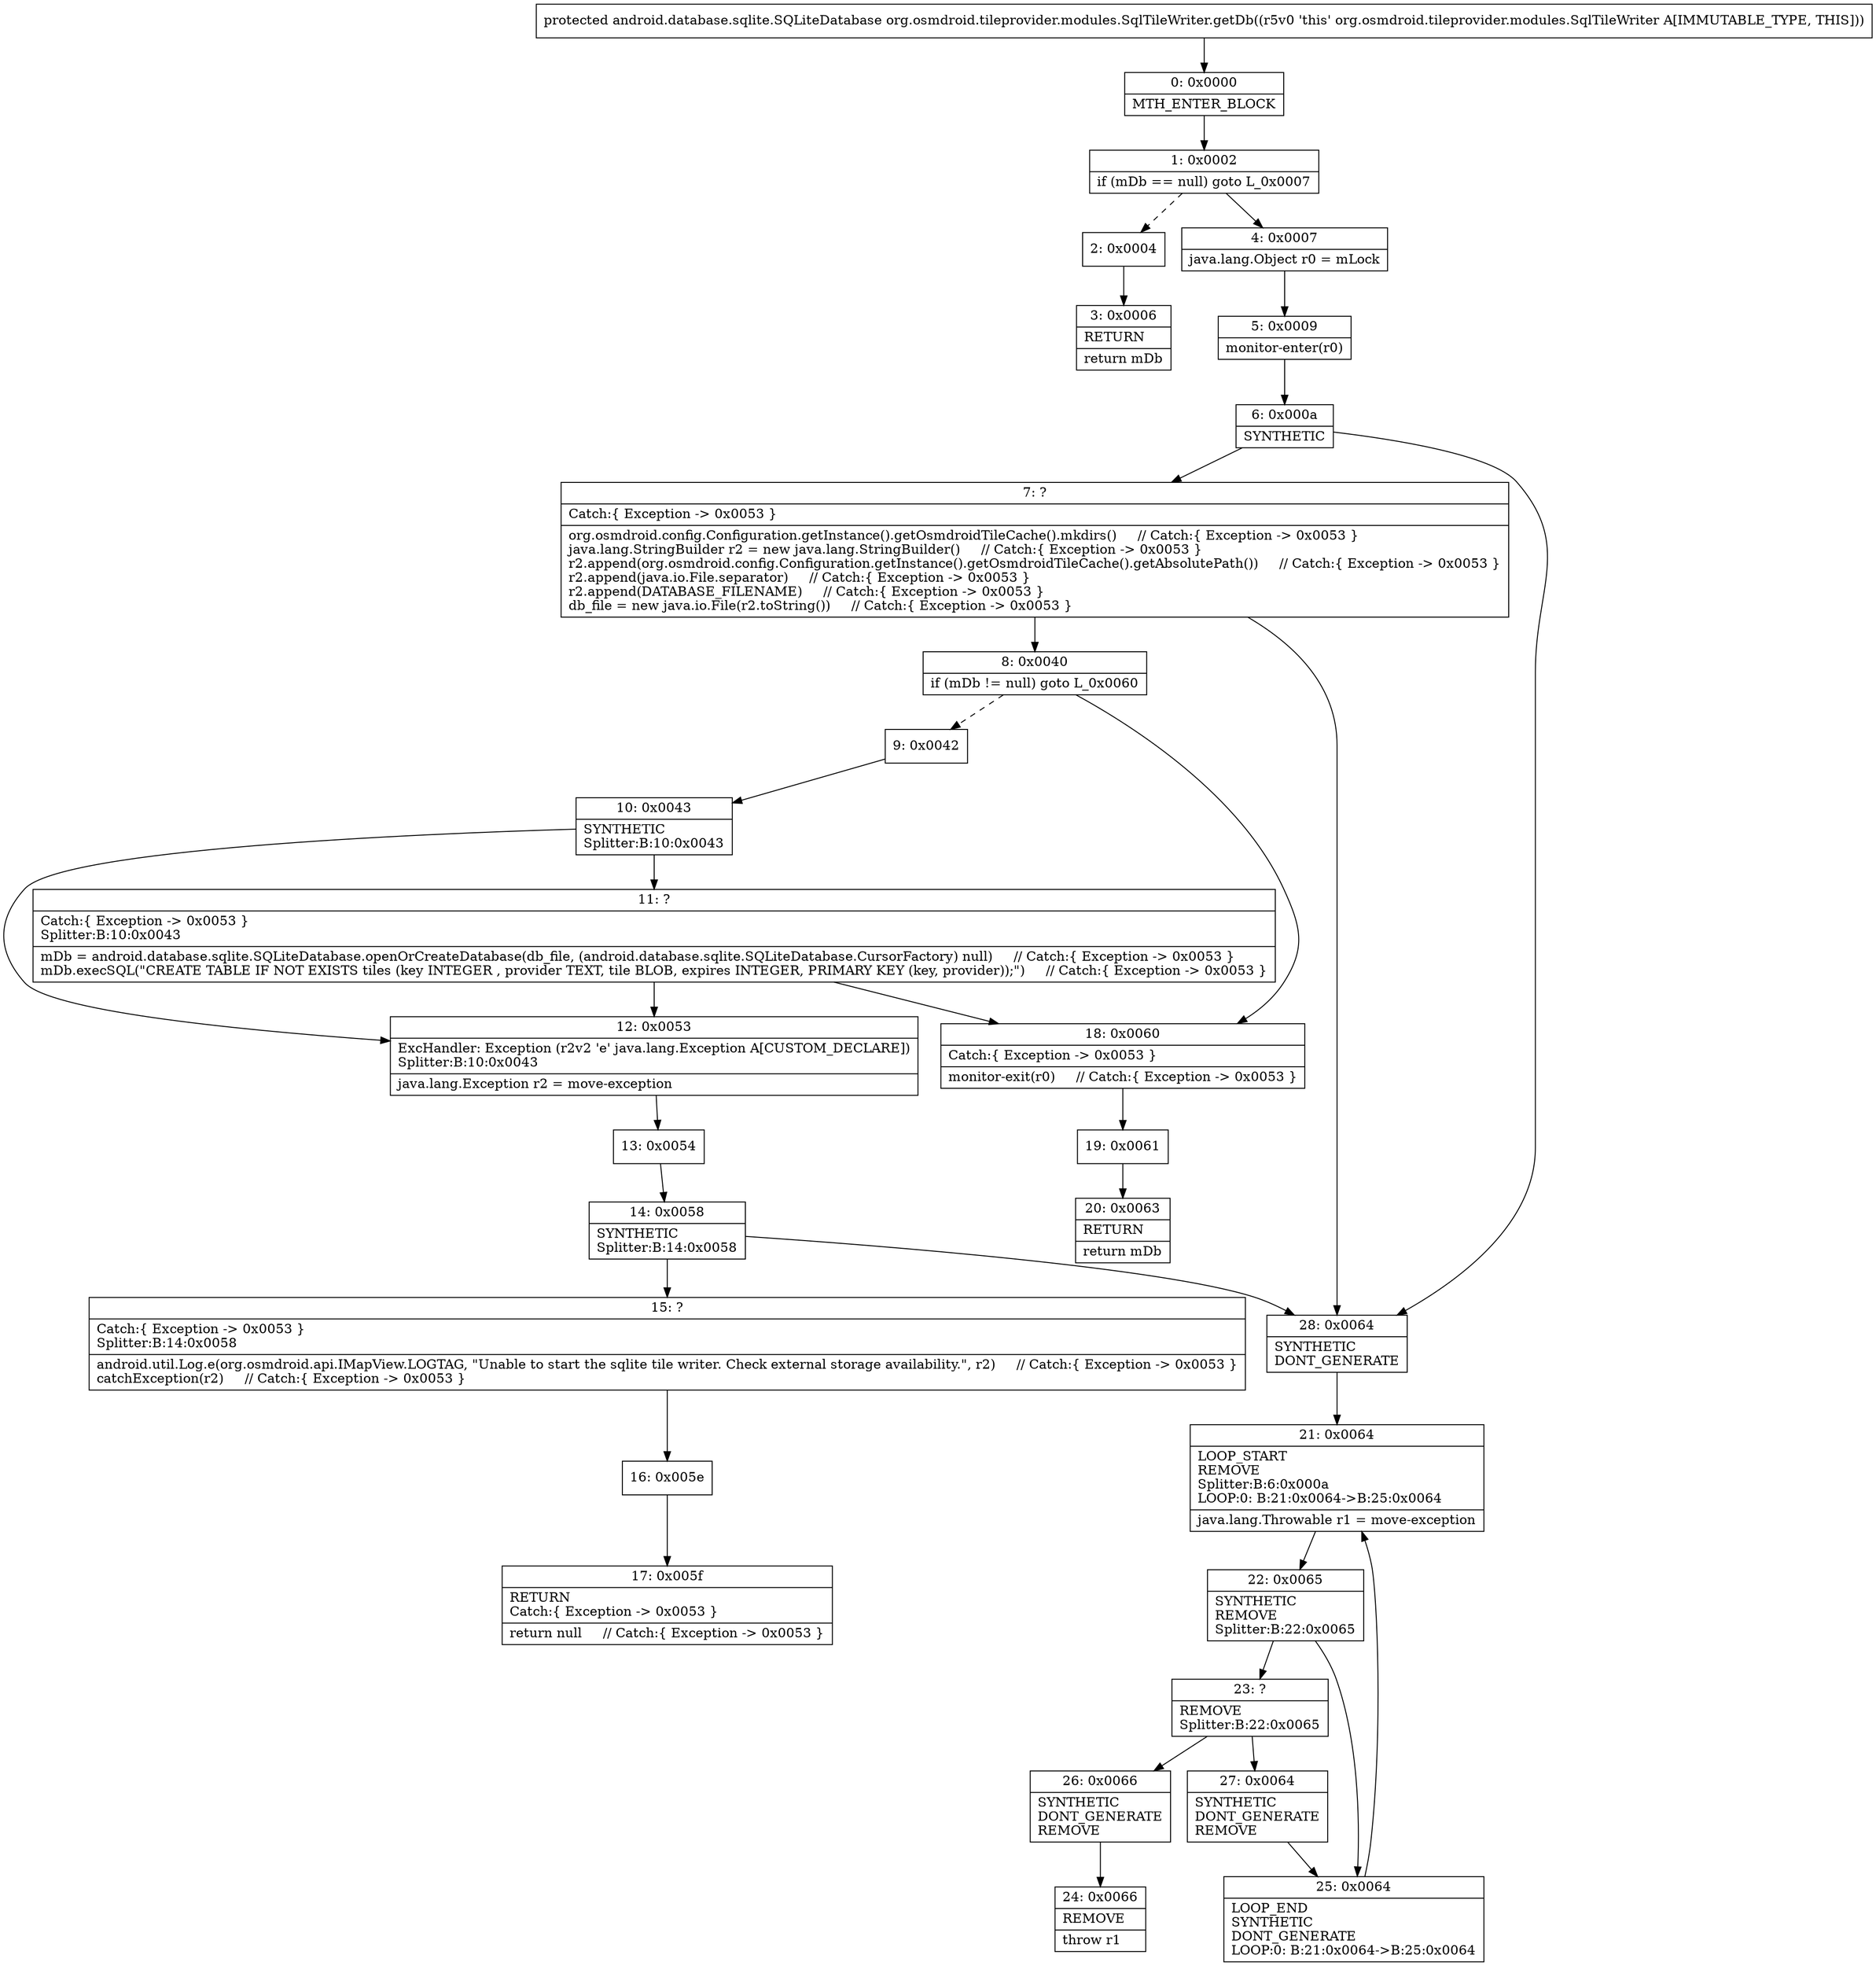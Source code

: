 digraph "CFG fororg.osmdroid.tileprovider.modules.SqlTileWriter.getDb()Landroid\/database\/sqlite\/SQLiteDatabase;" {
Node_0 [shape=record,label="{0\:\ 0x0000|MTH_ENTER_BLOCK\l}"];
Node_1 [shape=record,label="{1\:\ 0x0002|if (mDb == null) goto L_0x0007\l}"];
Node_2 [shape=record,label="{2\:\ 0x0004}"];
Node_3 [shape=record,label="{3\:\ 0x0006|RETURN\l|return mDb\l}"];
Node_4 [shape=record,label="{4\:\ 0x0007|java.lang.Object r0 = mLock\l}"];
Node_5 [shape=record,label="{5\:\ 0x0009|monitor\-enter(r0)\l}"];
Node_6 [shape=record,label="{6\:\ 0x000a|SYNTHETIC\l}"];
Node_7 [shape=record,label="{7\:\ ?|Catch:\{ Exception \-\> 0x0053 \}\l|org.osmdroid.config.Configuration.getInstance().getOsmdroidTileCache().mkdirs()     \/\/ Catch:\{ Exception \-\> 0x0053 \}\ljava.lang.StringBuilder r2 = new java.lang.StringBuilder()     \/\/ Catch:\{ Exception \-\> 0x0053 \}\lr2.append(org.osmdroid.config.Configuration.getInstance().getOsmdroidTileCache().getAbsolutePath())     \/\/ Catch:\{ Exception \-\> 0x0053 \}\lr2.append(java.io.File.separator)     \/\/ Catch:\{ Exception \-\> 0x0053 \}\lr2.append(DATABASE_FILENAME)     \/\/ Catch:\{ Exception \-\> 0x0053 \}\ldb_file = new java.io.File(r2.toString())     \/\/ Catch:\{ Exception \-\> 0x0053 \}\l}"];
Node_8 [shape=record,label="{8\:\ 0x0040|if (mDb != null) goto L_0x0060\l}"];
Node_9 [shape=record,label="{9\:\ 0x0042}"];
Node_10 [shape=record,label="{10\:\ 0x0043|SYNTHETIC\lSplitter:B:10:0x0043\l}"];
Node_11 [shape=record,label="{11\:\ ?|Catch:\{ Exception \-\> 0x0053 \}\lSplitter:B:10:0x0043\l|mDb = android.database.sqlite.SQLiteDatabase.openOrCreateDatabase(db_file, (android.database.sqlite.SQLiteDatabase.CursorFactory) null)     \/\/ Catch:\{ Exception \-\> 0x0053 \}\lmDb.execSQL(\"CREATE TABLE IF NOT EXISTS tiles (key INTEGER , provider TEXT, tile BLOB, expires INTEGER, PRIMARY KEY (key, provider));\")     \/\/ Catch:\{ Exception \-\> 0x0053 \}\l}"];
Node_12 [shape=record,label="{12\:\ 0x0053|ExcHandler: Exception (r2v2 'e' java.lang.Exception A[CUSTOM_DECLARE])\lSplitter:B:10:0x0043\l|java.lang.Exception r2 = move\-exception\l}"];
Node_13 [shape=record,label="{13\:\ 0x0054}"];
Node_14 [shape=record,label="{14\:\ 0x0058|SYNTHETIC\lSplitter:B:14:0x0058\l}"];
Node_15 [shape=record,label="{15\:\ ?|Catch:\{ Exception \-\> 0x0053 \}\lSplitter:B:14:0x0058\l|android.util.Log.e(org.osmdroid.api.IMapView.LOGTAG, \"Unable to start the sqlite tile writer. Check external storage availability.\", r2)     \/\/ Catch:\{ Exception \-\> 0x0053 \}\lcatchException(r2)     \/\/ Catch:\{ Exception \-\> 0x0053 \}\l}"];
Node_16 [shape=record,label="{16\:\ 0x005e}"];
Node_17 [shape=record,label="{17\:\ 0x005f|RETURN\lCatch:\{ Exception \-\> 0x0053 \}\l|return null     \/\/ Catch:\{ Exception \-\> 0x0053 \}\l}"];
Node_18 [shape=record,label="{18\:\ 0x0060|Catch:\{ Exception \-\> 0x0053 \}\l|monitor\-exit(r0)     \/\/ Catch:\{ Exception \-\> 0x0053 \}\l}"];
Node_19 [shape=record,label="{19\:\ 0x0061}"];
Node_20 [shape=record,label="{20\:\ 0x0063|RETURN\l|return mDb\l}"];
Node_21 [shape=record,label="{21\:\ 0x0064|LOOP_START\lREMOVE\lSplitter:B:6:0x000a\lLOOP:0: B:21:0x0064\-\>B:25:0x0064\l|java.lang.Throwable r1 = move\-exception\l}"];
Node_22 [shape=record,label="{22\:\ 0x0065|SYNTHETIC\lREMOVE\lSplitter:B:22:0x0065\l}"];
Node_23 [shape=record,label="{23\:\ ?|REMOVE\lSplitter:B:22:0x0065\l}"];
Node_24 [shape=record,label="{24\:\ 0x0066|REMOVE\l|throw r1\l}"];
Node_25 [shape=record,label="{25\:\ 0x0064|LOOP_END\lSYNTHETIC\lDONT_GENERATE\lLOOP:0: B:21:0x0064\-\>B:25:0x0064\l}"];
Node_26 [shape=record,label="{26\:\ 0x0066|SYNTHETIC\lDONT_GENERATE\lREMOVE\l}"];
Node_27 [shape=record,label="{27\:\ 0x0064|SYNTHETIC\lDONT_GENERATE\lREMOVE\l}"];
Node_28 [shape=record,label="{28\:\ 0x0064|SYNTHETIC\lDONT_GENERATE\l}"];
MethodNode[shape=record,label="{protected android.database.sqlite.SQLiteDatabase org.osmdroid.tileprovider.modules.SqlTileWriter.getDb((r5v0 'this' org.osmdroid.tileprovider.modules.SqlTileWriter A[IMMUTABLE_TYPE, THIS])) }"];
MethodNode -> Node_0;
Node_0 -> Node_1;
Node_1 -> Node_2[style=dashed];
Node_1 -> Node_4;
Node_2 -> Node_3;
Node_4 -> Node_5;
Node_5 -> Node_6;
Node_6 -> Node_7;
Node_6 -> Node_28;
Node_7 -> Node_8;
Node_7 -> Node_28;
Node_8 -> Node_9[style=dashed];
Node_8 -> Node_18;
Node_9 -> Node_10;
Node_10 -> Node_11;
Node_10 -> Node_12;
Node_11 -> Node_12;
Node_11 -> Node_18;
Node_12 -> Node_13;
Node_13 -> Node_14;
Node_14 -> Node_15;
Node_14 -> Node_28;
Node_15 -> Node_16;
Node_16 -> Node_17;
Node_18 -> Node_19;
Node_19 -> Node_20;
Node_21 -> Node_22;
Node_22 -> Node_23;
Node_22 -> Node_25;
Node_23 -> Node_26;
Node_23 -> Node_27;
Node_25 -> Node_21;
Node_26 -> Node_24;
Node_27 -> Node_25;
Node_28 -> Node_21;
}

